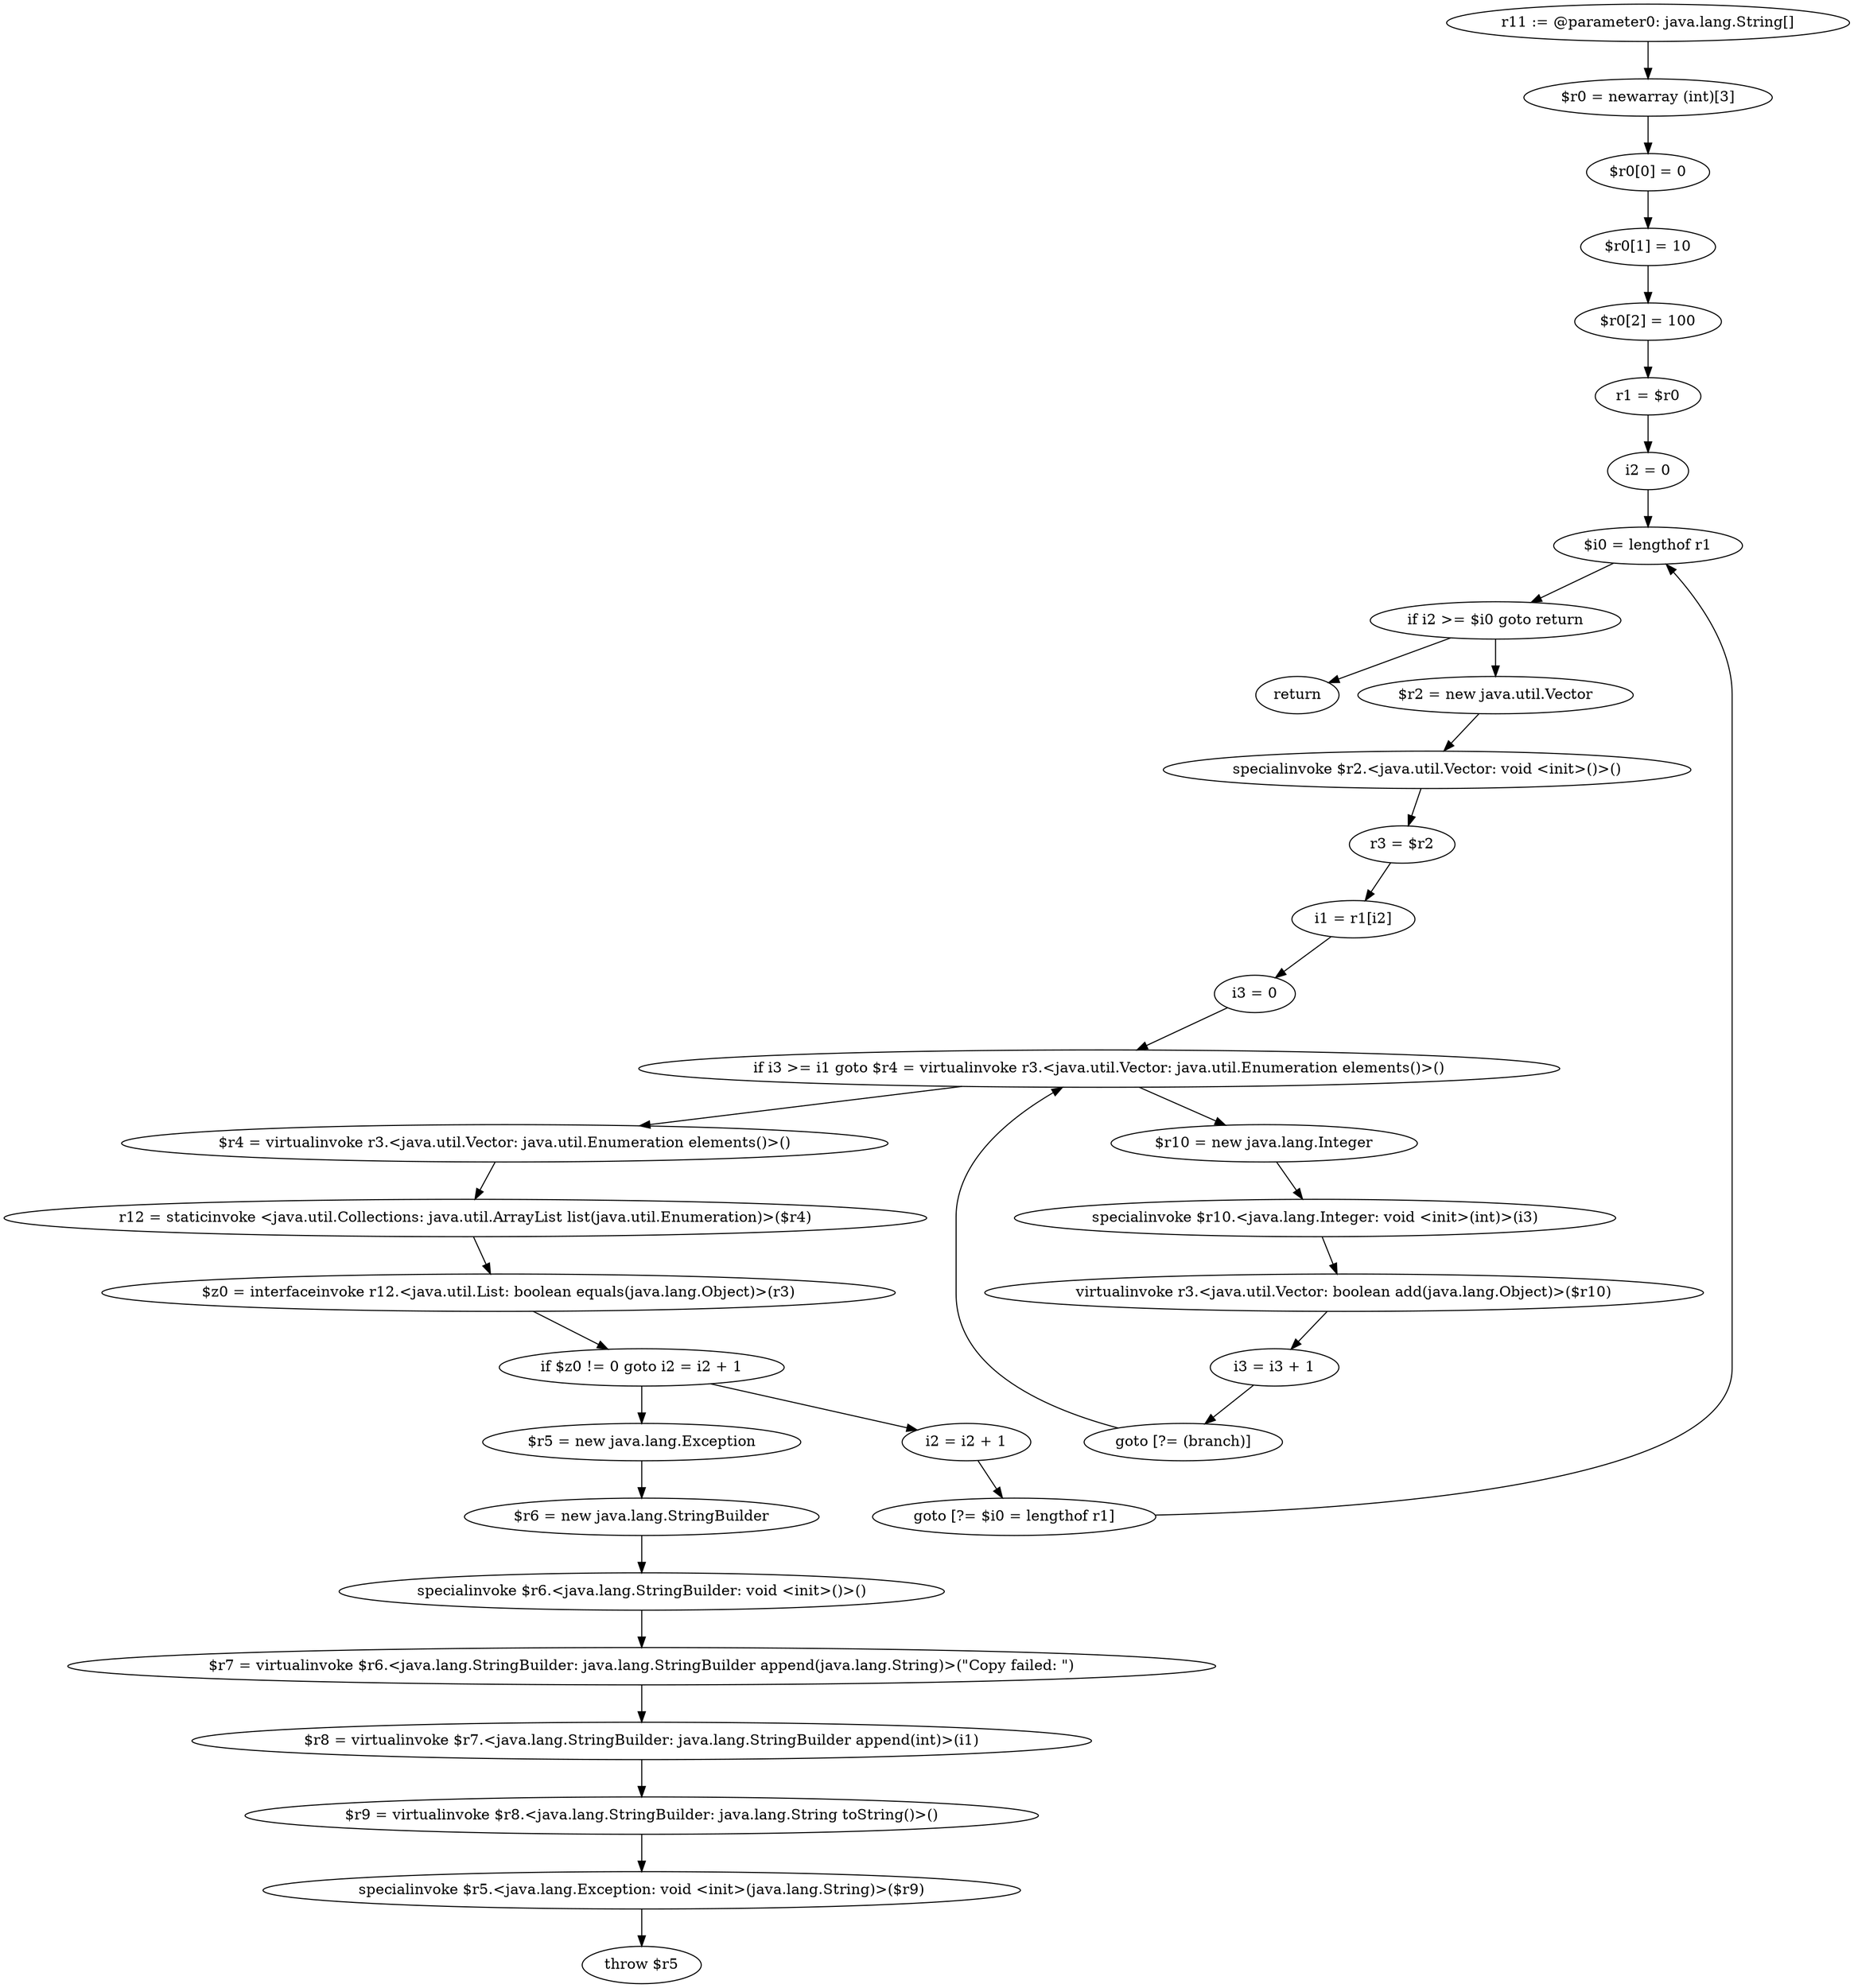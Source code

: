 digraph "unitGraph" {
    "r11 := @parameter0: java.lang.String[]"
    "$r0 = newarray (int)[3]"
    "$r0[0] = 0"
    "$r0[1] = 10"
    "$r0[2] = 100"
    "r1 = $r0"
    "i2 = 0"
    "$i0 = lengthof r1"
    "if i2 >= $i0 goto return"
    "$r2 = new java.util.Vector"
    "specialinvoke $r2.<java.util.Vector: void <init>()>()"
    "r3 = $r2"
    "i1 = r1[i2]"
    "i3 = 0"
    "if i3 >= i1 goto $r4 = virtualinvoke r3.<java.util.Vector: java.util.Enumeration elements()>()"
    "$r10 = new java.lang.Integer"
    "specialinvoke $r10.<java.lang.Integer: void <init>(int)>(i3)"
    "virtualinvoke r3.<java.util.Vector: boolean add(java.lang.Object)>($r10)"
    "i3 = i3 + 1"
    "goto [?= (branch)]"
    "$r4 = virtualinvoke r3.<java.util.Vector: java.util.Enumeration elements()>()"
    "r12 = staticinvoke <java.util.Collections: java.util.ArrayList list(java.util.Enumeration)>($r4)"
    "$z0 = interfaceinvoke r12.<java.util.List: boolean equals(java.lang.Object)>(r3)"
    "if $z0 != 0 goto i2 = i2 + 1"
    "$r5 = new java.lang.Exception"
    "$r6 = new java.lang.StringBuilder"
    "specialinvoke $r6.<java.lang.StringBuilder: void <init>()>()"
    "$r7 = virtualinvoke $r6.<java.lang.StringBuilder: java.lang.StringBuilder append(java.lang.String)>(\"Copy failed: \")"
    "$r8 = virtualinvoke $r7.<java.lang.StringBuilder: java.lang.StringBuilder append(int)>(i1)"
    "$r9 = virtualinvoke $r8.<java.lang.StringBuilder: java.lang.String toString()>()"
    "specialinvoke $r5.<java.lang.Exception: void <init>(java.lang.String)>($r9)"
    "throw $r5"
    "i2 = i2 + 1"
    "goto [?= $i0 = lengthof r1]"
    "return"
    "r11 := @parameter0: java.lang.String[]"->"$r0 = newarray (int)[3]";
    "$r0 = newarray (int)[3]"->"$r0[0] = 0";
    "$r0[0] = 0"->"$r0[1] = 10";
    "$r0[1] = 10"->"$r0[2] = 100";
    "$r0[2] = 100"->"r1 = $r0";
    "r1 = $r0"->"i2 = 0";
    "i2 = 0"->"$i0 = lengthof r1";
    "$i0 = lengthof r1"->"if i2 >= $i0 goto return";
    "if i2 >= $i0 goto return"->"$r2 = new java.util.Vector";
    "if i2 >= $i0 goto return"->"return";
    "$r2 = new java.util.Vector"->"specialinvoke $r2.<java.util.Vector: void <init>()>()";
    "specialinvoke $r2.<java.util.Vector: void <init>()>()"->"r3 = $r2";
    "r3 = $r2"->"i1 = r1[i2]";
    "i1 = r1[i2]"->"i3 = 0";
    "i3 = 0"->"if i3 >= i1 goto $r4 = virtualinvoke r3.<java.util.Vector: java.util.Enumeration elements()>()";
    "if i3 >= i1 goto $r4 = virtualinvoke r3.<java.util.Vector: java.util.Enumeration elements()>()"->"$r10 = new java.lang.Integer";
    "if i3 >= i1 goto $r4 = virtualinvoke r3.<java.util.Vector: java.util.Enumeration elements()>()"->"$r4 = virtualinvoke r3.<java.util.Vector: java.util.Enumeration elements()>()";
    "$r10 = new java.lang.Integer"->"specialinvoke $r10.<java.lang.Integer: void <init>(int)>(i3)";
    "specialinvoke $r10.<java.lang.Integer: void <init>(int)>(i3)"->"virtualinvoke r3.<java.util.Vector: boolean add(java.lang.Object)>($r10)";
    "virtualinvoke r3.<java.util.Vector: boolean add(java.lang.Object)>($r10)"->"i3 = i3 + 1";
    "i3 = i3 + 1"->"goto [?= (branch)]";
    "goto [?= (branch)]"->"if i3 >= i1 goto $r4 = virtualinvoke r3.<java.util.Vector: java.util.Enumeration elements()>()";
    "$r4 = virtualinvoke r3.<java.util.Vector: java.util.Enumeration elements()>()"->"r12 = staticinvoke <java.util.Collections: java.util.ArrayList list(java.util.Enumeration)>($r4)";
    "r12 = staticinvoke <java.util.Collections: java.util.ArrayList list(java.util.Enumeration)>($r4)"->"$z0 = interfaceinvoke r12.<java.util.List: boolean equals(java.lang.Object)>(r3)";
    "$z0 = interfaceinvoke r12.<java.util.List: boolean equals(java.lang.Object)>(r3)"->"if $z0 != 0 goto i2 = i2 + 1";
    "if $z0 != 0 goto i2 = i2 + 1"->"$r5 = new java.lang.Exception";
    "if $z0 != 0 goto i2 = i2 + 1"->"i2 = i2 + 1";
    "$r5 = new java.lang.Exception"->"$r6 = new java.lang.StringBuilder";
    "$r6 = new java.lang.StringBuilder"->"specialinvoke $r6.<java.lang.StringBuilder: void <init>()>()";
    "specialinvoke $r6.<java.lang.StringBuilder: void <init>()>()"->"$r7 = virtualinvoke $r6.<java.lang.StringBuilder: java.lang.StringBuilder append(java.lang.String)>(\"Copy failed: \")";
    "$r7 = virtualinvoke $r6.<java.lang.StringBuilder: java.lang.StringBuilder append(java.lang.String)>(\"Copy failed: \")"->"$r8 = virtualinvoke $r7.<java.lang.StringBuilder: java.lang.StringBuilder append(int)>(i1)";
    "$r8 = virtualinvoke $r7.<java.lang.StringBuilder: java.lang.StringBuilder append(int)>(i1)"->"$r9 = virtualinvoke $r8.<java.lang.StringBuilder: java.lang.String toString()>()";
    "$r9 = virtualinvoke $r8.<java.lang.StringBuilder: java.lang.String toString()>()"->"specialinvoke $r5.<java.lang.Exception: void <init>(java.lang.String)>($r9)";
    "specialinvoke $r5.<java.lang.Exception: void <init>(java.lang.String)>($r9)"->"throw $r5";
    "i2 = i2 + 1"->"goto [?= $i0 = lengthof r1]";
    "goto [?= $i0 = lengthof r1]"->"$i0 = lengthof r1";
}
